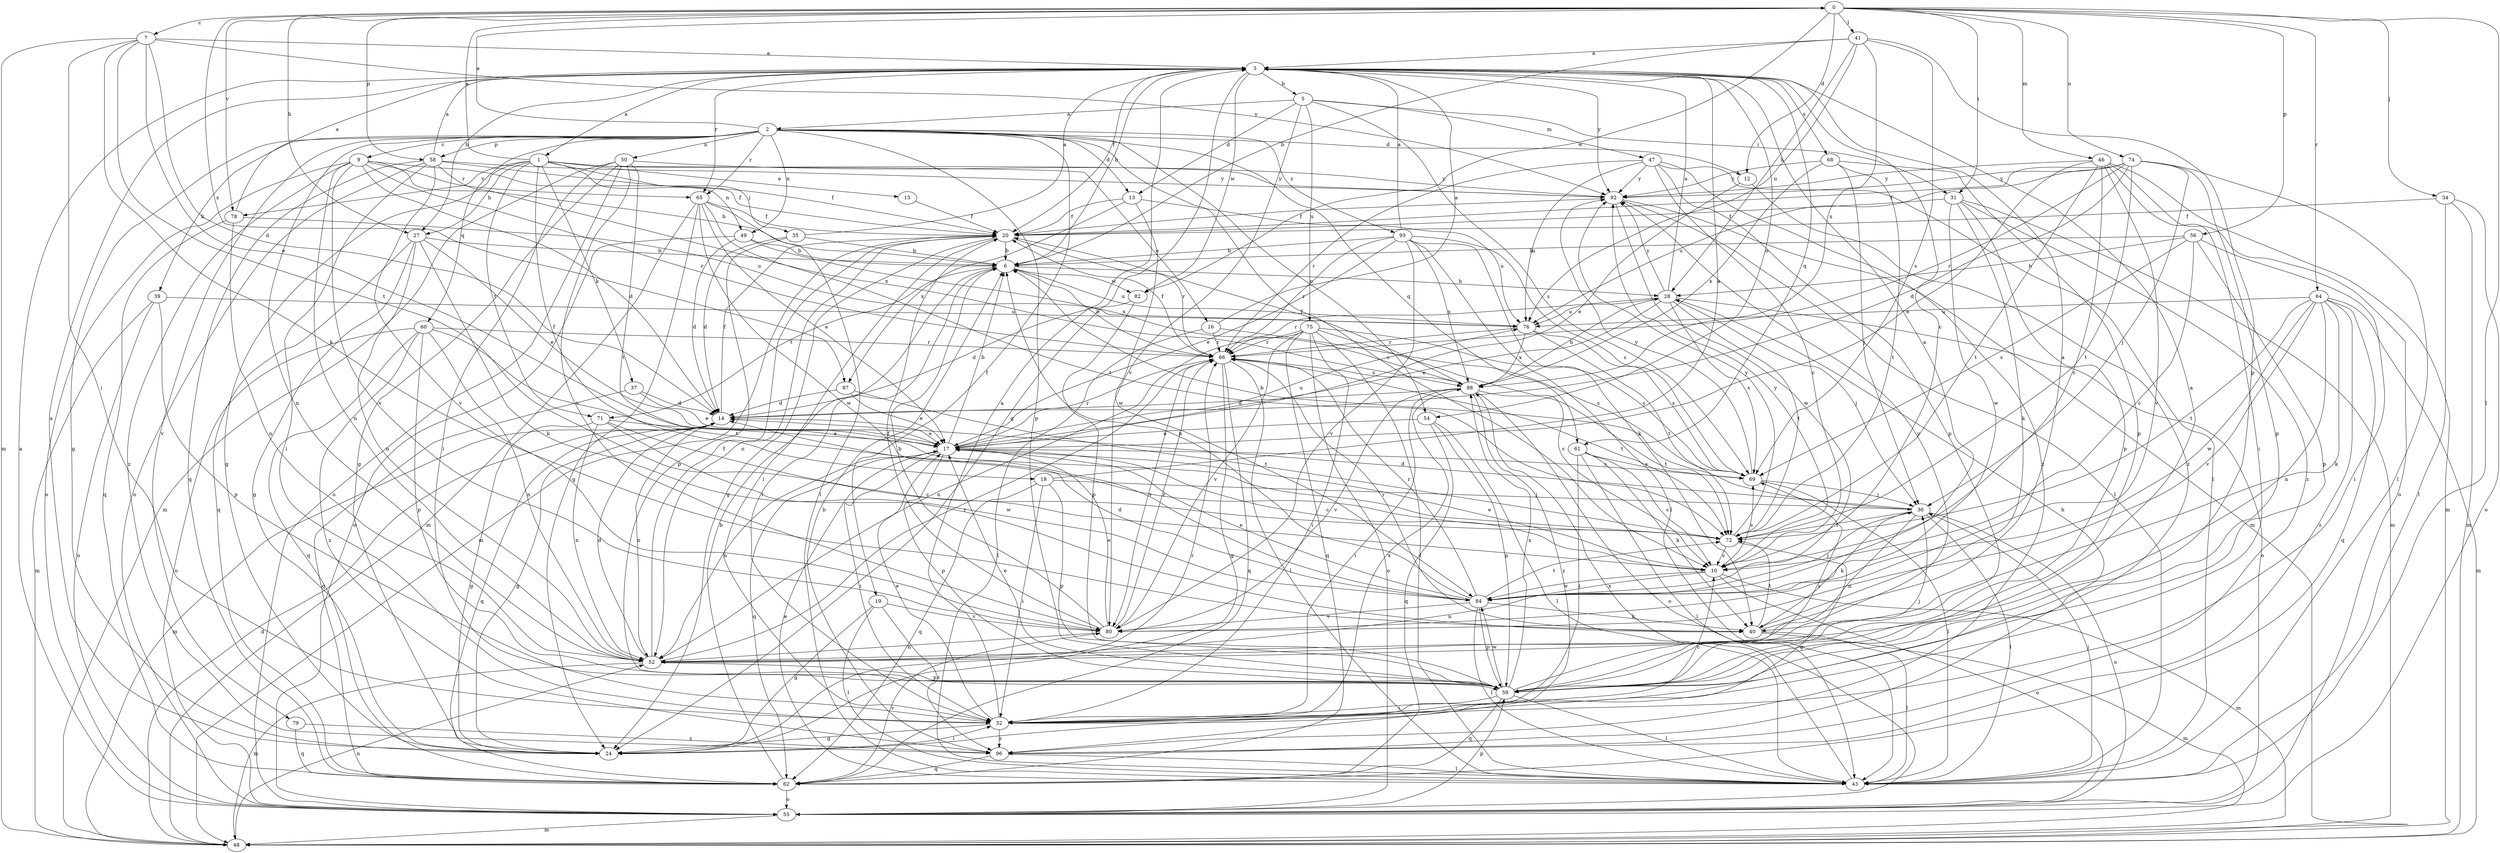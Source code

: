 strict digraph  {
0;
1;
2;
3;
5;
6;
7;
9;
10;
12;
13;
14;
15;
16;
17;
18;
19;
20;
24;
27;
28;
31;
32;
34;
35;
36;
37;
39;
40;
41;
43;
46;
47;
48;
49;
50;
52;
54;
55;
56;
58;
59;
60;
61;
62;
64;
65;
66;
68;
69;
71;
72;
74;
75;
76;
78;
79;
80;
82;
84;
87;
88;
92;
93;
96;
0 -> 7  [label=c];
0 -> 12  [label=d];
0 -> 27  [label=h];
0 -> 31  [label=i];
0 -> 34  [label=j];
0 -> 41  [label=l];
0 -> 43  [label=l];
0 -> 46  [label=m];
0 -> 56  [label=p];
0 -> 58  [label=p];
0 -> 64  [label=r];
0 -> 74  [label=u];
0 -> 78  [label=v];
0 -> 82  [label=w];
0 -> 87  [label=x];
1 -> 0  [label=a];
1 -> 15  [label=e];
1 -> 16  [label=e];
1 -> 18  [label=f];
1 -> 24  [label=g];
1 -> 27  [label=h];
1 -> 35  [label=j];
1 -> 37  [label=k];
1 -> 49  [label=n];
1 -> 71  [label=t];
1 -> 78  [label=v];
1 -> 92  [label=y];
2 -> 0  [label=a];
2 -> 9  [label=c];
2 -> 10  [label=c];
2 -> 12  [label=d];
2 -> 13  [label=d];
2 -> 19  [label=f];
2 -> 24  [label=g];
2 -> 39  [label=k];
2 -> 49  [label=n];
2 -> 50  [label=n];
2 -> 52  [label=n];
2 -> 54  [label=o];
2 -> 58  [label=p];
2 -> 59  [label=p];
2 -> 60  [label=q];
2 -> 61  [label=q];
2 -> 65  [label=r];
2 -> 79  [label=v];
2 -> 93  [label=z];
3 -> 1  [label=a];
3 -> 5  [label=b];
3 -> 6  [label=b];
3 -> 10  [label=c];
3 -> 20  [label=f];
3 -> 24  [label=g];
3 -> 27  [label=h];
3 -> 54  [label=o];
3 -> 61  [label=q];
3 -> 65  [label=r];
3 -> 68  [label=s];
3 -> 82  [label=w];
3 -> 92  [label=y];
5 -> 2  [label=a];
5 -> 13  [label=d];
5 -> 31  [label=i];
5 -> 47  [label=m];
5 -> 69  [label=s];
5 -> 75  [label=u];
5 -> 80  [label=v];
6 -> 28  [label=h];
6 -> 32  [label=i];
6 -> 71  [label=t];
6 -> 76  [label=u];
6 -> 82  [label=w];
7 -> 3  [label=a];
7 -> 14  [label=d];
7 -> 17  [label=e];
7 -> 32  [label=i];
7 -> 40  [label=k];
7 -> 48  [label=m];
7 -> 72  [label=t];
7 -> 92  [label=y];
9 -> 6  [label=b];
9 -> 14  [label=d];
9 -> 20  [label=f];
9 -> 52  [label=n];
9 -> 55  [label=o];
9 -> 65  [label=r];
9 -> 66  [label=r];
9 -> 80  [label=v];
9 -> 96  [label=z];
10 -> 17  [label=e];
10 -> 48  [label=m];
10 -> 52  [label=n];
10 -> 55  [label=o];
10 -> 69  [label=s];
10 -> 84  [label=w];
10 -> 92  [label=y];
12 -> 17  [label=e];
12 -> 96  [label=z];
13 -> 20  [label=f];
13 -> 76  [label=u];
13 -> 84  [label=w];
13 -> 87  [label=x];
14 -> 17  [label=e];
14 -> 20  [label=f];
14 -> 24  [label=g];
14 -> 48  [label=m];
14 -> 52  [label=n];
14 -> 62  [label=q];
15 -> 20  [label=f];
16 -> 3  [label=a];
16 -> 43  [label=l];
16 -> 66  [label=r];
16 -> 69  [label=s];
17 -> 6  [label=b];
17 -> 10  [label=c];
17 -> 32  [label=i];
17 -> 52  [label=n];
17 -> 59  [label=p];
17 -> 62  [label=q];
17 -> 66  [label=r];
17 -> 69  [label=s];
17 -> 76  [label=u];
18 -> 3  [label=a];
18 -> 32  [label=i];
18 -> 36  [label=j];
18 -> 59  [label=p];
18 -> 62  [label=q];
19 -> 24  [label=g];
19 -> 43  [label=l];
19 -> 80  [label=v];
19 -> 96  [label=z];
20 -> 6  [label=b];
20 -> 24  [label=g];
20 -> 32  [label=i];
20 -> 48  [label=m];
20 -> 52  [label=n];
20 -> 66  [label=r];
24 -> 3  [label=a];
24 -> 32  [label=i];
24 -> 66  [label=r];
27 -> 6  [label=b];
27 -> 17  [label=e];
27 -> 24  [label=g];
27 -> 40  [label=k];
27 -> 52  [label=n];
27 -> 62  [label=q];
28 -> 3  [label=a];
28 -> 17  [label=e];
28 -> 36  [label=j];
28 -> 55  [label=o];
28 -> 66  [label=r];
28 -> 69  [label=s];
28 -> 72  [label=t];
28 -> 76  [label=u];
28 -> 92  [label=y];
31 -> 20  [label=f];
31 -> 40  [label=k];
31 -> 48  [label=m];
31 -> 59  [label=p];
31 -> 84  [label=w];
31 -> 96  [label=z];
32 -> 3  [label=a];
32 -> 10  [label=c];
32 -> 17  [label=e];
32 -> 24  [label=g];
32 -> 28  [label=h];
32 -> 88  [label=x];
32 -> 96  [label=z];
34 -> 20  [label=f];
34 -> 43  [label=l];
34 -> 48  [label=m];
34 -> 55  [label=o];
35 -> 3  [label=a];
35 -> 6  [label=b];
35 -> 14  [label=d];
35 -> 59  [label=p];
36 -> 6  [label=b];
36 -> 14  [label=d];
36 -> 40  [label=k];
36 -> 43  [label=l];
36 -> 52  [label=n];
36 -> 55  [label=o];
36 -> 72  [label=t];
37 -> 14  [label=d];
37 -> 17  [label=e];
37 -> 62  [label=q];
39 -> 48  [label=m];
39 -> 55  [label=o];
39 -> 59  [label=p];
39 -> 76  [label=u];
40 -> 3  [label=a];
40 -> 43  [label=l];
40 -> 48  [label=m];
40 -> 66  [label=r];
40 -> 72  [label=t];
41 -> 3  [label=a];
41 -> 6  [label=b];
41 -> 28  [label=h];
41 -> 59  [label=p];
41 -> 69  [label=s];
41 -> 76  [label=u];
41 -> 88  [label=x];
43 -> 17  [label=e];
43 -> 36  [label=j];
43 -> 88  [label=x];
46 -> 10  [label=c];
46 -> 17  [label=e];
46 -> 32  [label=i];
46 -> 48  [label=m];
46 -> 55  [label=o];
46 -> 72  [label=t];
46 -> 80  [label=v];
46 -> 92  [label=y];
47 -> 10  [label=c];
47 -> 43  [label=l];
47 -> 59  [label=p];
47 -> 66  [label=r];
47 -> 76  [label=u];
47 -> 92  [label=y];
47 -> 96  [label=z];
48 -> 14  [label=d];
48 -> 52  [label=n];
49 -> 6  [label=b];
49 -> 14  [label=d];
49 -> 55  [label=o];
49 -> 88  [label=x];
50 -> 24  [label=g];
50 -> 32  [label=i];
50 -> 48  [label=m];
50 -> 55  [label=o];
50 -> 72  [label=t];
50 -> 80  [label=v];
50 -> 92  [label=y];
52 -> 14  [label=d];
52 -> 20  [label=f];
52 -> 48  [label=m];
52 -> 59  [label=p];
52 -> 66  [label=r];
52 -> 92  [label=y];
54 -> 17  [label=e];
54 -> 43  [label=l];
54 -> 59  [label=p];
54 -> 62  [label=q];
55 -> 3  [label=a];
55 -> 48  [label=m];
55 -> 59  [label=p];
56 -> 6  [label=b];
56 -> 10  [label=c];
56 -> 28  [label=h];
56 -> 32  [label=i];
56 -> 59  [label=p];
56 -> 69  [label=s];
58 -> 3  [label=a];
58 -> 20  [label=f];
58 -> 32  [label=i];
58 -> 55  [label=o];
58 -> 62  [label=q];
58 -> 80  [label=v];
58 -> 88  [label=x];
58 -> 92  [label=y];
59 -> 3  [label=a];
59 -> 17  [label=e];
59 -> 32  [label=i];
59 -> 36  [label=j];
59 -> 43  [label=l];
59 -> 62  [label=q];
59 -> 69  [label=s];
59 -> 84  [label=w];
59 -> 88  [label=x];
60 -> 52  [label=n];
60 -> 55  [label=o];
60 -> 59  [label=p];
60 -> 62  [label=q];
60 -> 66  [label=r];
60 -> 72  [label=t];
60 -> 96  [label=z];
61 -> 10  [label=c];
61 -> 32  [label=i];
61 -> 40  [label=k];
61 -> 43  [label=l];
61 -> 69  [label=s];
62 -> 6  [label=b];
62 -> 55  [label=o];
62 -> 80  [label=v];
64 -> 40  [label=k];
64 -> 48  [label=m];
64 -> 52  [label=n];
64 -> 62  [label=q];
64 -> 72  [label=t];
64 -> 76  [label=u];
64 -> 80  [label=v];
64 -> 84  [label=w];
64 -> 96  [label=z];
65 -> 17  [label=e];
65 -> 20  [label=f];
65 -> 24  [label=g];
65 -> 43  [label=l];
65 -> 48  [label=m];
65 -> 72  [label=t];
65 -> 84  [label=w];
66 -> 6  [label=b];
66 -> 20  [label=f];
66 -> 24  [label=g];
66 -> 43  [label=l];
66 -> 62  [label=q];
66 -> 72  [label=t];
66 -> 80  [label=v];
66 -> 88  [label=x];
68 -> 36  [label=j];
68 -> 59  [label=p];
68 -> 72  [label=t];
68 -> 88  [label=x];
68 -> 92  [label=y];
69 -> 36  [label=j];
69 -> 43  [label=l];
69 -> 92  [label=y];
71 -> 10  [label=c];
71 -> 17  [label=e];
71 -> 24  [label=g];
71 -> 52  [label=n];
71 -> 84  [label=w];
72 -> 10  [label=c];
72 -> 24  [label=g];
72 -> 92  [label=y];
74 -> 14  [label=d];
74 -> 20  [label=f];
74 -> 36  [label=j];
74 -> 43  [label=l];
74 -> 59  [label=p];
74 -> 66  [label=r];
74 -> 72  [label=t];
74 -> 76  [label=u];
74 -> 92  [label=y];
75 -> 10  [label=c];
75 -> 32  [label=i];
75 -> 43  [label=l];
75 -> 52  [label=n];
75 -> 55  [label=o];
75 -> 62  [label=q];
75 -> 66  [label=r];
75 -> 69  [label=s];
75 -> 80  [label=v];
76 -> 66  [label=r];
76 -> 69  [label=s];
76 -> 72  [label=t];
76 -> 88  [label=x];
78 -> 3  [label=a];
78 -> 52  [label=n];
78 -> 62  [label=q];
78 -> 76  [label=u];
79 -> 62  [label=q];
79 -> 96  [label=z];
80 -> 6  [label=b];
80 -> 17  [label=e];
80 -> 20  [label=f];
80 -> 52  [label=n];
80 -> 66  [label=r];
82 -> 14  [label=d];
82 -> 59  [label=p];
84 -> 3  [label=a];
84 -> 6  [label=b];
84 -> 14  [label=d];
84 -> 17  [label=e];
84 -> 36  [label=j];
84 -> 40  [label=k];
84 -> 43  [label=l];
84 -> 59  [label=p];
84 -> 66  [label=r];
84 -> 72  [label=t];
84 -> 80  [label=v];
87 -> 14  [label=d];
87 -> 17  [label=e];
87 -> 72  [label=t];
88 -> 14  [label=d];
88 -> 20  [label=f];
88 -> 28  [label=h];
88 -> 32  [label=i];
88 -> 55  [label=o];
88 -> 72  [label=t];
88 -> 80  [label=v];
88 -> 96  [label=z];
92 -> 20  [label=f];
92 -> 43  [label=l];
92 -> 48  [label=m];
92 -> 84  [label=w];
93 -> 3  [label=a];
93 -> 6  [label=b];
93 -> 17  [label=e];
93 -> 40  [label=k];
93 -> 43  [label=l];
93 -> 66  [label=r];
93 -> 69  [label=s];
93 -> 80  [label=v];
93 -> 88  [label=x];
96 -> 6  [label=b];
96 -> 43  [label=l];
96 -> 62  [label=q];
}
